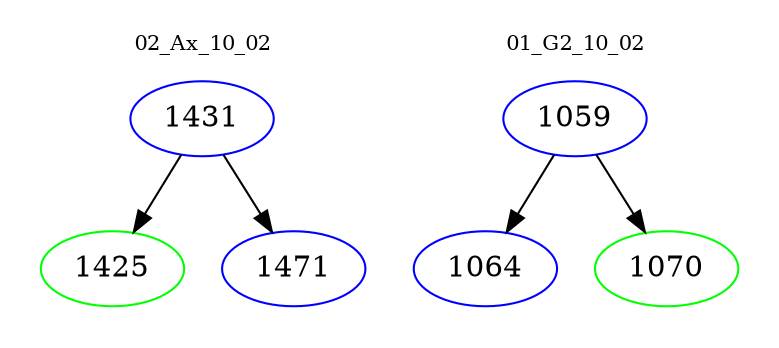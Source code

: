 digraph{
subgraph cluster_0 {
color = white
label = "02_Ax_10_02";
fontsize=10;
T0_1431 [label="1431", color="blue"]
T0_1431 -> T0_1425 [color="black"]
T0_1425 [label="1425", color="green"]
T0_1431 -> T0_1471 [color="black"]
T0_1471 [label="1471", color="blue"]
}
subgraph cluster_1 {
color = white
label = "01_G2_10_02";
fontsize=10;
T1_1059 [label="1059", color="blue"]
T1_1059 -> T1_1064 [color="black"]
T1_1064 [label="1064", color="blue"]
T1_1059 -> T1_1070 [color="black"]
T1_1070 [label="1070", color="green"]
}
}
